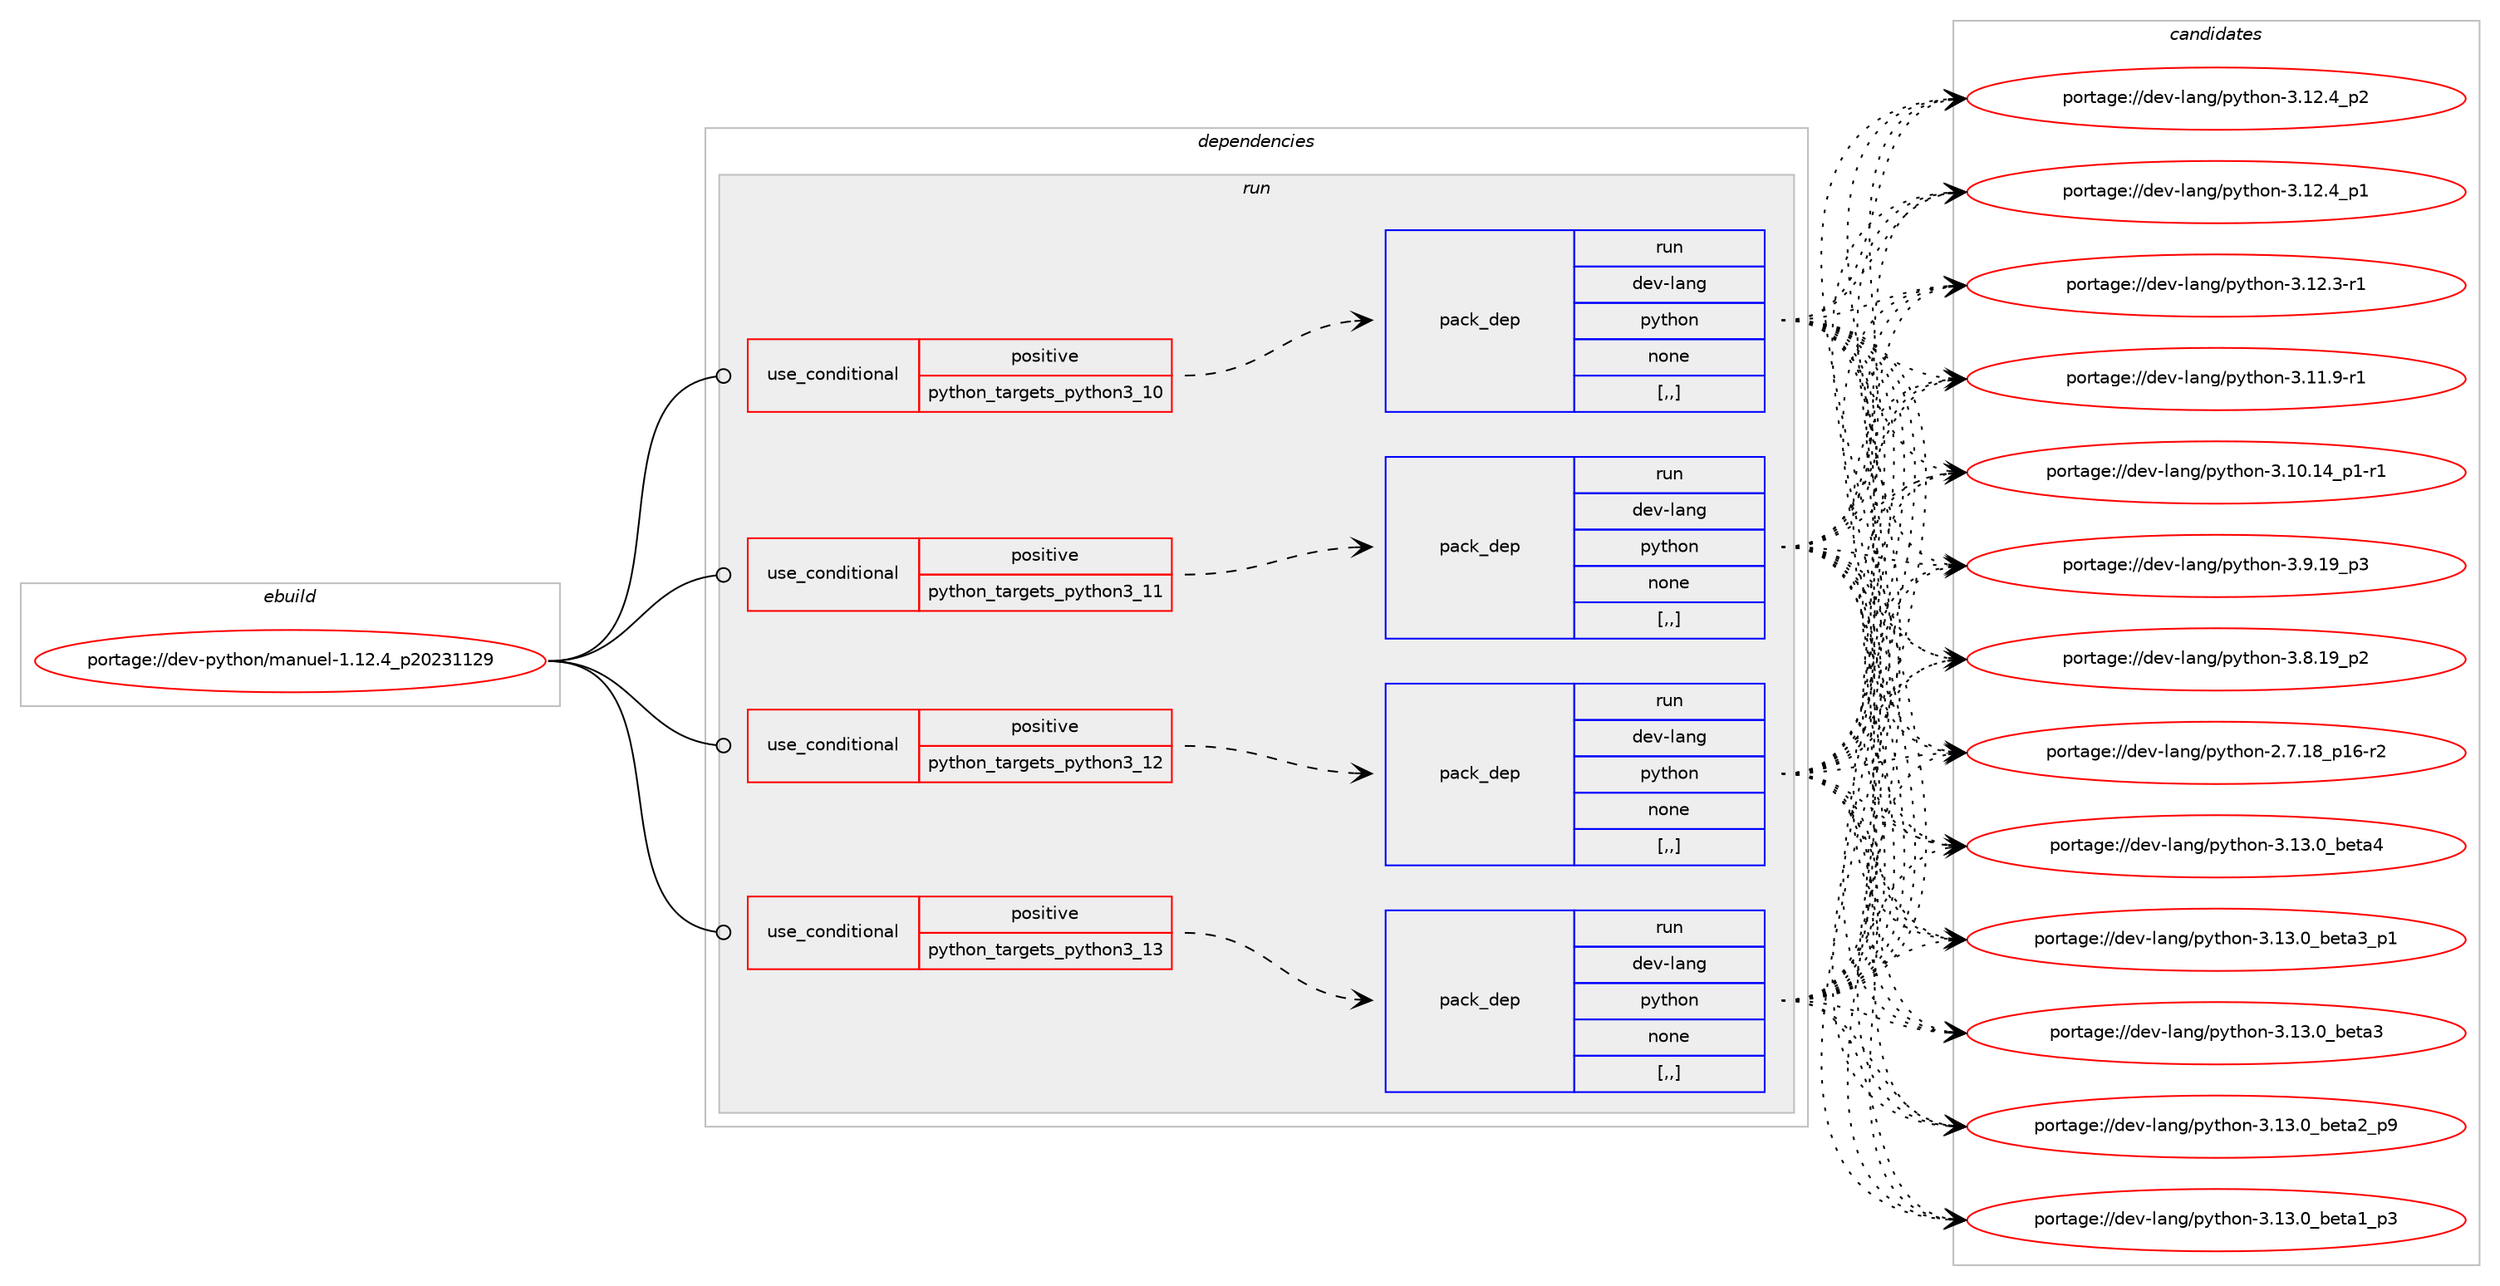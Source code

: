 digraph prolog {

# *************
# Graph options
# *************

newrank=true;
concentrate=true;
compound=true;
graph [rankdir=LR,fontname=Helvetica,fontsize=10,ranksep=1.5];#, ranksep=2.5, nodesep=0.2];
edge  [arrowhead=vee];
node  [fontname=Helvetica,fontsize=10];

# **********
# The ebuild
# **********

subgraph cluster_leftcol {
color=gray;
label=<<i>ebuild</i>>;
id [label="portage://dev-python/manuel-1.12.4_p20231129", color=red, width=4, href="../dev-python/manuel-1.12.4_p20231129.svg"];
}

# ****************
# The dependencies
# ****************

subgraph cluster_midcol {
color=gray;
label=<<i>dependencies</i>>;
subgraph cluster_compile {
fillcolor="#eeeeee";
style=filled;
label=<<i>compile</i>>;
}
subgraph cluster_compileandrun {
fillcolor="#eeeeee";
style=filled;
label=<<i>compile and run</i>>;
}
subgraph cluster_run {
fillcolor="#eeeeee";
style=filled;
label=<<i>run</i>>;
subgraph cond34642 {
dependency150902 [label=<<TABLE BORDER="0" CELLBORDER="1" CELLSPACING="0" CELLPADDING="4"><TR><TD ROWSPAN="3" CELLPADDING="10">use_conditional</TD></TR><TR><TD>positive</TD></TR><TR><TD>python_targets_python3_10</TD></TR></TABLE>>, shape=none, color=red];
subgraph pack115011 {
dependency150903 [label=<<TABLE BORDER="0" CELLBORDER="1" CELLSPACING="0" CELLPADDING="4" WIDTH="220"><TR><TD ROWSPAN="6" CELLPADDING="30">pack_dep</TD></TR><TR><TD WIDTH="110">run</TD></TR><TR><TD>dev-lang</TD></TR><TR><TD>python</TD></TR><TR><TD>none</TD></TR><TR><TD>[,,]</TD></TR></TABLE>>, shape=none, color=blue];
}
dependency150902:e -> dependency150903:w [weight=20,style="dashed",arrowhead="vee"];
}
id:e -> dependency150902:w [weight=20,style="solid",arrowhead="odot"];
subgraph cond34643 {
dependency150904 [label=<<TABLE BORDER="0" CELLBORDER="1" CELLSPACING="0" CELLPADDING="4"><TR><TD ROWSPAN="3" CELLPADDING="10">use_conditional</TD></TR><TR><TD>positive</TD></TR><TR><TD>python_targets_python3_11</TD></TR></TABLE>>, shape=none, color=red];
subgraph pack115012 {
dependency150905 [label=<<TABLE BORDER="0" CELLBORDER="1" CELLSPACING="0" CELLPADDING="4" WIDTH="220"><TR><TD ROWSPAN="6" CELLPADDING="30">pack_dep</TD></TR><TR><TD WIDTH="110">run</TD></TR><TR><TD>dev-lang</TD></TR><TR><TD>python</TD></TR><TR><TD>none</TD></TR><TR><TD>[,,]</TD></TR></TABLE>>, shape=none, color=blue];
}
dependency150904:e -> dependency150905:w [weight=20,style="dashed",arrowhead="vee"];
}
id:e -> dependency150904:w [weight=20,style="solid",arrowhead="odot"];
subgraph cond34644 {
dependency150906 [label=<<TABLE BORDER="0" CELLBORDER="1" CELLSPACING="0" CELLPADDING="4"><TR><TD ROWSPAN="3" CELLPADDING="10">use_conditional</TD></TR><TR><TD>positive</TD></TR><TR><TD>python_targets_python3_12</TD></TR></TABLE>>, shape=none, color=red];
subgraph pack115013 {
dependency150907 [label=<<TABLE BORDER="0" CELLBORDER="1" CELLSPACING="0" CELLPADDING="4" WIDTH="220"><TR><TD ROWSPAN="6" CELLPADDING="30">pack_dep</TD></TR><TR><TD WIDTH="110">run</TD></TR><TR><TD>dev-lang</TD></TR><TR><TD>python</TD></TR><TR><TD>none</TD></TR><TR><TD>[,,]</TD></TR></TABLE>>, shape=none, color=blue];
}
dependency150906:e -> dependency150907:w [weight=20,style="dashed",arrowhead="vee"];
}
id:e -> dependency150906:w [weight=20,style="solid",arrowhead="odot"];
subgraph cond34645 {
dependency150908 [label=<<TABLE BORDER="0" CELLBORDER="1" CELLSPACING="0" CELLPADDING="4"><TR><TD ROWSPAN="3" CELLPADDING="10">use_conditional</TD></TR><TR><TD>positive</TD></TR><TR><TD>python_targets_python3_13</TD></TR></TABLE>>, shape=none, color=red];
subgraph pack115014 {
dependency150909 [label=<<TABLE BORDER="0" CELLBORDER="1" CELLSPACING="0" CELLPADDING="4" WIDTH="220"><TR><TD ROWSPAN="6" CELLPADDING="30">pack_dep</TD></TR><TR><TD WIDTH="110">run</TD></TR><TR><TD>dev-lang</TD></TR><TR><TD>python</TD></TR><TR><TD>none</TD></TR><TR><TD>[,,]</TD></TR></TABLE>>, shape=none, color=blue];
}
dependency150908:e -> dependency150909:w [weight=20,style="dashed",arrowhead="vee"];
}
id:e -> dependency150908:w [weight=20,style="solid",arrowhead="odot"];
}
}

# **************
# The candidates
# **************

subgraph cluster_choices {
rank=same;
color=gray;
label=<<i>candidates</i>>;

subgraph choice115011 {
color=black;
nodesep=1;
choice1001011184510897110103471121211161041111104551464951464895981011169752 [label="portage://dev-lang/python-3.13.0_beta4", color=red, width=4,href="../dev-lang/python-3.13.0_beta4.svg"];
choice10010111845108971101034711212111610411111045514649514648959810111697519511249 [label="portage://dev-lang/python-3.13.0_beta3_p1", color=red, width=4,href="../dev-lang/python-3.13.0_beta3_p1.svg"];
choice1001011184510897110103471121211161041111104551464951464895981011169751 [label="portage://dev-lang/python-3.13.0_beta3", color=red, width=4,href="../dev-lang/python-3.13.0_beta3.svg"];
choice10010111845108971101034711212111610411111045514649514648959810111697509511257 [label="portage://dev-lang/python-3.13.0_beta2_p9", color=red, width=4,href="../dev-lang/python-3.13.0_beta2_p9.svg"];
choice10010111845108971101034711212111610411111045514649514648959810111697499511251 [label="portage://dev-lang/python-3.13.0_beta1_p3", color=red, width=4,href="../dev-lang/python-3.13.0_beta1_p3.svg"];
choice100101118451089711010347112121116104111110455146495046529511250 [label="portage://dev-lang/python-3.12.4_p2", color=red, width=4,href="../dev-lang/python-3.12.4_p2.svg"];
choice100101118451089711010347112121116104111110455146495046529511249 [label="portage://dev-lang/python-3.12.4_p1", color=red, width=4,href="../dev-lang/python-3.12.4_p1.svg"];
choice100101118451089711010347112121116104111110455146495046514511449 [label="portage://dev-lang/python-3.12.3-r1", color=red, width=4,href="../dev-lang/python-3.12.3-r1.svg"];
choice100101118451089711010347112121116104111110455146494946574511449 [label="portage://dev-lang/python-3.11.9-r1", color=red, width=4,href="../dev-lang/python-3.11.9-r1.svg"];
choice100101118451089711010347112121116104111110455146494846495295112494511449 [label="portage://dev-lang/python-3.10.14_p1-r1", color=red, width=4,href="../dev-lang/python-3.10.14_p1-r1.svg"];
choice100101118451089711010347112121116104111110455146574649579511251 [label="portage://dev-lang/python-3.9.19_p3", color=red, width=4,href="../dev-lang/python-3.9.19_p3.svg"];
choice100101118451089711010347112121116104111110455146564649579511250 [label="portage://dev-lang/python-3.8.19_p2", color=red, width=4,href="../dev-lang/python-3.8.19_p2.svg"];
choice100101118451089711010347112121116104111110455046554649569511249544511450 [label="portage://dev-lang/python-2.7.18_p16-r2", color=red, width=4,href="../dev-lang/python-2.7.18_p16-r2.svg"];
dependency150903:e -> choice1001011184510897110103471121211161041111104551464951464895981011169752:w [style=dotted,weight="100"];
dependency150903:e -> choice10010111845108971101034711212111610411111045514649514648959810111697519511249:w [style=dotted,weight="100"];
dependency150903:e -> choice1001011184510897110103471121211161041111104551464951464895981011169751:w [style=dotted,weight="100"];
dependency150903:e -> choice10010111845108971101034711212111610411111045514649514648959810111697509511257:w [style=dotted,weight="100"];
dependency150903:e -> choice10010111845108971101034711212111610411111045514649514648959810111697499511251:w [style=dotted,weight="100"];
dependency150903:e -> choice100101118451089711010347112121116104111110455146495046529511250:w [style=dotted,weight="100"];
dependency150903:e -> choice100101118451089711010347112121116104111110455146495046529511249:w [style=dotted,weight="100"];
dependency150903:e -> choice100101118451089711010347112121116104111110455146495046514511449:w [style=dotted,weight="100"];
dependency150903:e -> choice100101118451089711010347112121116104111110455146494946574511449:w [style=dotted,weight="100"];
dependency150903:e -> choice100101118451089711010347112121116104111110455146494846495295112494511449:w [style=dotted,weight="100"];
dependency150903:e -> choice100101118451089711010347112121116104111110455146574649579511251:w [style=dotted,weight="100"];
dependency150903:e -> choice100101118451089711010347112121116104111110455146564649579511250:w [style=dotted,weight="100"];
dependency150903:e -> choice100101118451089711010347112121116104111110455046554649569511249544511450:w [style=dotted,weight="100"];
}
subgraph choice115012 {
color=black;
nodesep=1;
choice1001011184510897110103471121211161041111104551464951464895981011169752 [label="portage://dev-lang/python-3.13.0_beta4", color=red, width=4,href="../dev-lang/python-3.13.0_beta4.svg"];
choice10010111845108971101034711212111610411111045514649514648959810111697519511249 [label="portage://dev-lang/python-3.13.0_beta3_p1", color=red, width=4,href="../dev-lang/python-3.13.0_beta3_p1.svg"];
choice1001011184510897110103471121211161041111104551464951464895981011169751 [label="portage://dev-lang/python-3.13.0_beta3", color=red, width=4,href="../dev-lang/python-3.13.0_beta3.svg"];
choice10010111845108971101034711212111610411111045514649514648959810111697509511257 [label="portage://dev-lang/python-3.13.0_beta2_p9", color=red, width=4,href="../dev-lang/python-3.13.0_beta2_p9.svg"];
choice10010111845108971101034711212111610411111045514649514648959810111697499511251 [label="portage://dev-lang/python-3.13.0_beta1_p3", color=red, width=4,href="../dev-lang/python-3.13.0_beta1_p3.svg"];
choice100101118451089711010347112121116104111110455146495046529511250 [label="portage://dev-lang/python-3.12.4_p2", color=red, width=4,href="../dev-lang/python-3.12.4_p2.svg"];
choice100101118451089711010347112121116104111110455146495046529511249 [label="portage://dev-lang/python-3.12.4_p1", color=red, width=4,href="../dev-lang/python-3.12.4_p1.svg"];
choice100101118451089711010347112121116104111110455146495046514511449 [label="portage://dev-lang/python-3.12.3-r1", color=red, width=4,href="../dev-lang/python-3.12.3-r1.svg"];
choice100101118451089711010347112121116104111110455146494946574511449 [label="portage://dev-lang/python-3.11.9-r1", color=red, width=4,href="../dev-lang/python-3.11.9-r1.svg"];
choice100101118451089711010347112121116104111110455146494846495295112494511449 [label="portage://dev-lang/python-3.10.14_p1-r1", color=red, width=4,href="../dev-lang/python-3.10.14_p1-r1.svg"];
choice100101118451089711010347112121116104111110455146574649579511251 [label="portage://dev-lang/python-3.9.19_p3", color=red, width=4,href="../dev-lang/python-3.9.19_p3.svg"];
choice100101118451089711010347112121116104111110455146564649579511250 [label="portage://dev-lang/python-3.8.19_p2", color=red, width=4,href="../dev-lang/python-3.8.19_p2.svg"];
choice100101118451089711010347112121116104111110455046554649569511249544511450 [label="portage://dev-lang/python-2.7.18_p16-r2", color=red, width=4,href="../dev-lang/python-2.7.18_p16-r2.svg"];
dependency150905:e -> choice1001011184510897110103471121211161041111104551464951464895981011169752:w [style=dotted,weight="100"];
dependency150905:e -> choice10010111845108971101034711212111610411111045514649514648959810111697519511249:w [style=dotted,weight="100"];
dependency150905:e -> choice1001011184510897110103471121211161041111104551464951464895981011169751:w [style=dotted,weight="100"];
dependency150905:e -> choice10010111845108971101034711212111610411111045514649514648959810111697509511257:w [style=dotted,weight="100"];
dependency150905:e -> choice10010111845108971101034711212111610411111045514649514648959810111697499511251:w [style=dotted,weight="100"];
dependency150905:e -> choice100101118451089711010347112121116104111110455146495046529511250:w [style=dotted,weight="100"];
dependency150905:e -> choice100101118451089711010347112121116104111110455146495046529511249:w [style=dotted,weight="100"];
dependency150905:e -> choice100101118451089711010347112121116104111110455146495046514511449:w [style=dotted,weight="100"];
dependency150905:e -> choice100101118451089711010347112121116104111110455146494946574511449:w [style=dotted,weight="100"];
dependency150905:e -> choice100101118451089711010347112121116104111110455146494846495295112494511449:w [style=dotted,weight="100"];
dependency150905:e -> choice100101118451089711010347112121116104111110455146574649579511251:w [style=dotted,weight="100"];
dependency150905:e -> choice100101118451089711010347112121116104111110455146564649579511250:w [style=dotted,weight="100"];
dependency150905:e -> choice100101118451089711010347112121116104111110455046554649569511249544511450:w [style=dotted,weight="100"];
}
subgraph choice115013 {
color=black;
nodesep=1;
choice1001011184510897110103471121211161041111104551464951464895981011169752 [label="portage://dev-lang/python-3.13.0_beta4", color=red, width=4,href="../dev-lang/python-3.13.0_beta4.svg"];
choice10010111845108971101034711212111610411111045514649514648959810111697519511249 [label="portage://dev-lang/python-3.13.0_beta3_p1", color=red, width=4,href="../dev-lang/python-3.13.0_beta3_p1.svg"];
choice1001011184510897110103471121211161041111104551464951464895981011169751 [label="portage://dev-lang/python-3.13.0_beta3", color=red, width=4,href="../dev-lang/python-3.13.0_beta3.svg"];
choice10010111845108971101034711212111610411111045514649514648959810111697509511257 [label="portage://dev-lang/python-3.13.0_beta2_p9", color=red, width=4,href="../dev-lang/python-3.13.0_beta2_p9.svg"];
choice10010111845108971101034711212111610411111045514649514648959810111697499511251 [label="portage://dev-lang/python-3.13.0_beta1_p3", color=red, width=4,href="../dev-lang/python-3.13.0_beta1_p3.svg"];
choice100101118451089711010347112121116104111110455146495046529511250 [label="portage://dev-lang/python-3.12.4_p2", color=red, width=4,href="../dev-lang/python-3.12.4_p2.svg"];
choice100101118451089711010347112121116104111110455146495046529511249 [label="portage://dev-lang/python-3.12.4_p1", color=red, width=4,href="../dev-lang/python-3.12.4_p1.svg"];
choice100101118451089711010347112121116104111110455146495046514511449 [label="portage://dev-lang/python-3.12.3-r1", color=red, width=4,href="../dev-lang/python-3.12.3-r1.svg"];
choice100101118451089711010347112121116104111110455146494946574511449 [label="portage://dev-lang/python-3.11.9-r1", color=red, width=4,href="../dev-lang/python-3.11.9-r1.svg"];
choice100101118451089711010347112121116104111110455146494846495295112494511449 [label="portage://dev-lang/python-3.10.14_p1-r1", color=red, width=4,href="../dev-lang/python-3.10.14_p1-r1.svg"];
choice100101118451089711010347112121116104111110455146574649579511251 [label="portage://dev-lang/python-3.9.19_p3", color=red, width=4,href="../dev-lang/python-3.9.19_p3.svg"];
choice100101118451089711010347112121116104111110455146564649579511250 [label="portage://dev-lang/python-3.8.19_p2", color=red, width=4,href="../dev-lang/python-3.8.19_p2.svg"];
choice100101118451089711010347112121116104111110455046554649569511249544511450 [label="portage://dev-lang/python-2.7.18_p16-r2", color=red, width=4,href="../dev-lang/python-2.7.18_p16-r2.svg"];
dependency150907:e -> choice1001011184510897110103471121211161041111104551464951464895981011169752:w [style=dotted,weight="100"];
dependency150907:e -> choice10010111845108971101034711212111610411111045514649514648959810111697519511249:w [style=dotted,weight="100"];
dependency150907:e -> choice1001011184510897110103471121211161041111104551464951464895981011169751:w [style=dotted,weight="100"];
dependency150907:e -> choice10010111845108971101034711212111610411111045514649514648959810111697509511257:w [style=dotted,weight="100"];
dependency150907:e -> choice10010111845108971101034711212111610411111045514649514648959810111697499511251:w [style=dotted,weight="100"];
dependency150907:e -> choice100101118451089711010347112121116104111110455146495046529511250:w [style=dotted,weight="100"];
dependency150907:e -> choice100101118451089711010347112121116104111110455146495046529511249:w [style=dotted,weight="100"];
dependency150907:e -> choice100101118451089711010347112121116104111110455146495046514511449:w [style=dotted,weight="100"];
dependency150907:e -> choice100101118451089711010347112121116104111110455146494946574511449:w [style=dotted,weight="100"];
dependency150907:e -> choice100101118451089711010347112121116104111110455146494846495295112494511449:w [style=dotted,weight="100"];
dependency150907:e -> choice100101118451089711010347112121116104111110455146574649579511251:w [style=dotted,weight="100"];
dependency150907:e -> choice100101118451089711010347112121116104111110455146564649579511250:w [style=dotted,weight="100"];
dependency150907:e -> choice100101118451089711010347112121116104111110455046554649569511249544511450:w [style=dotted,weight="100"];
}
subgraph choice115014 {
color=black;
nodesep=1;
choice1001011184510897110103471121211161041111104551464951464895981011169752 [label="portage://dev-lang/python-3.13.0_beta4", color=red, width=4,href="../dev-lang/python-3.13.0_beta4.svg"];
choice10010111845108971101034711212111610411111045514649514648959810111697519511249 [label="portage://dev-lang/python-3.13.0_beta3_p1", color=red, width=4,href="../dev-lang/python-3.13.0_beta3_p1.svg"];
choice1001011184510897110103471121211161041111104551464951464895981011169751 [label="portage://dev-lang/python-3.13.0_beta3", color=red, width=4,href="../dev-lang/python-3.13.0_beta3.svg"];
choice10010111845108971101034711212111610411111045514649514648959810111697509511257 [label="portage://dev-lang/python-3.13.0_beta2_p9", color=red, width=4,href="../dev-lang/python-3.13.0_beta2_p9.svg"];
choice10010111845108971101034711212111610411111045514649514648959810111697499511251 [label="portage://dev-lang/python-3.13.0_beta1_p3", color=red, width=4,href="../dev-lang/python-3.13.0_beta1_p3.svg"];
choice100101118451089711010347112121116104111110455146495046529511250 [label="portage://dev-lang/python-3.12.4_p2", color=red, width=4,href="../dev-lang/python-3.12.4_p2.svg"];
choice100101118451089711010347112121116104111110455146495046529511249 [label="portage://dev-lang/python-3.12.4_p1", color=red, width=4,href="../dev-lang/python-3.12.4_p1.svg"];
choice100101118451089711010347112121116104111110455146495046514511449 [label="portage://dev-lang/python-3.12.3-r1", color=red, width=4,href="../dev-lang/python-3.12.3-r1.svg"];
choice100101118451089711010347112121116104111110455146494946574511449 [label="portage://dev-lang/python-3.11.9-r1", color=red, width=4,href="../dev-lang/python-3.11.9-r1.svg"];
choice100101118451089711010347112121116104111110455146494846495295112494511449 [label="portage://dev-lang/python-3.10.14_p1-r1", color=red, width=4,href="../dev-lang/python-3.10.14_p1-r1.svg"];
choice100101118451089711010347112121116104111110455146574649579511251 [label="portage://dev-lang/python-3.9.19_p3", color=red, width=4,href="../dev-lang/python-3.9.19_p3.svg"];
choice100101118451089711010347112121116104111110455146564649579511250 [label="portage://dev-lang/python-3.8.19_p2", color=red, width=4,href="../dev-lang/python-3.8.19_p2.svg"];
choice100101118451089711010347112121116104111110455046554649569511249544511450 [label="portage://dev-lang/python-2.7.18_p16-r2", color=red, width=4,href="../dev-lang/python-2.7.18_p16-r2.svg"];
dependency150909:e -> choice1001011184510897110103471121211161041111104551464951464895981011169752:w [style=dotted,weight="100"];
dependency150909:e -> choice10010111845108971101034711212111610411111045514649514648959810111697519511249:w [style=dotted,weight="100"];
dependency150909:e -> choice1001011184510897110103471121211161041111104551464951464895981011169751:w [style=dotted,weight="100"];
dependency150909:e -> choice10010111845108971101034711212111610411111045514649514648959810111697509511257:w [style=dotted,weight="100"];
dependency150909:e -> choice10010111845108971101034711212111610411111045514649514648959810111697499511251:w [style=dotted,weight="100"];
dependency150909:e -> choice100101118451089711010347112121116104111110455146495046529511250:w [style=dotted,weight="100"];
dependency150909:e -> choice100101118451089711010347112121116104111110455146495046529511249:w [style=dotted,weight="100"];
dependency150909:e -> choice100101118451089711010347112121116104111110455146495046514511449:w [style=dotted,weight="100"];
dependency150909:e -> choice100101118451089711010347112121116104111110455146494946574511449:w [style=dotted,weight="100"];
dependency150909:e -> choice100101118451089711010347112121116104111110455146494846495295112494511449:w [style=dotted,weight="100"];
dependency150909:e -> choice100101118451089711010347112121116104111110455146574649579511251:w [style=dotted,weight="100"];
dependency150909:e -> choice100101118451089711010347112121116104111110455146564649579511250:w [style=dotted,weight="100"];
dependency150909:e -> choice100101118451089711010347112121116104111110455046554649569511249544511450:w [style=dotted,weight="100"];
}
}

}

